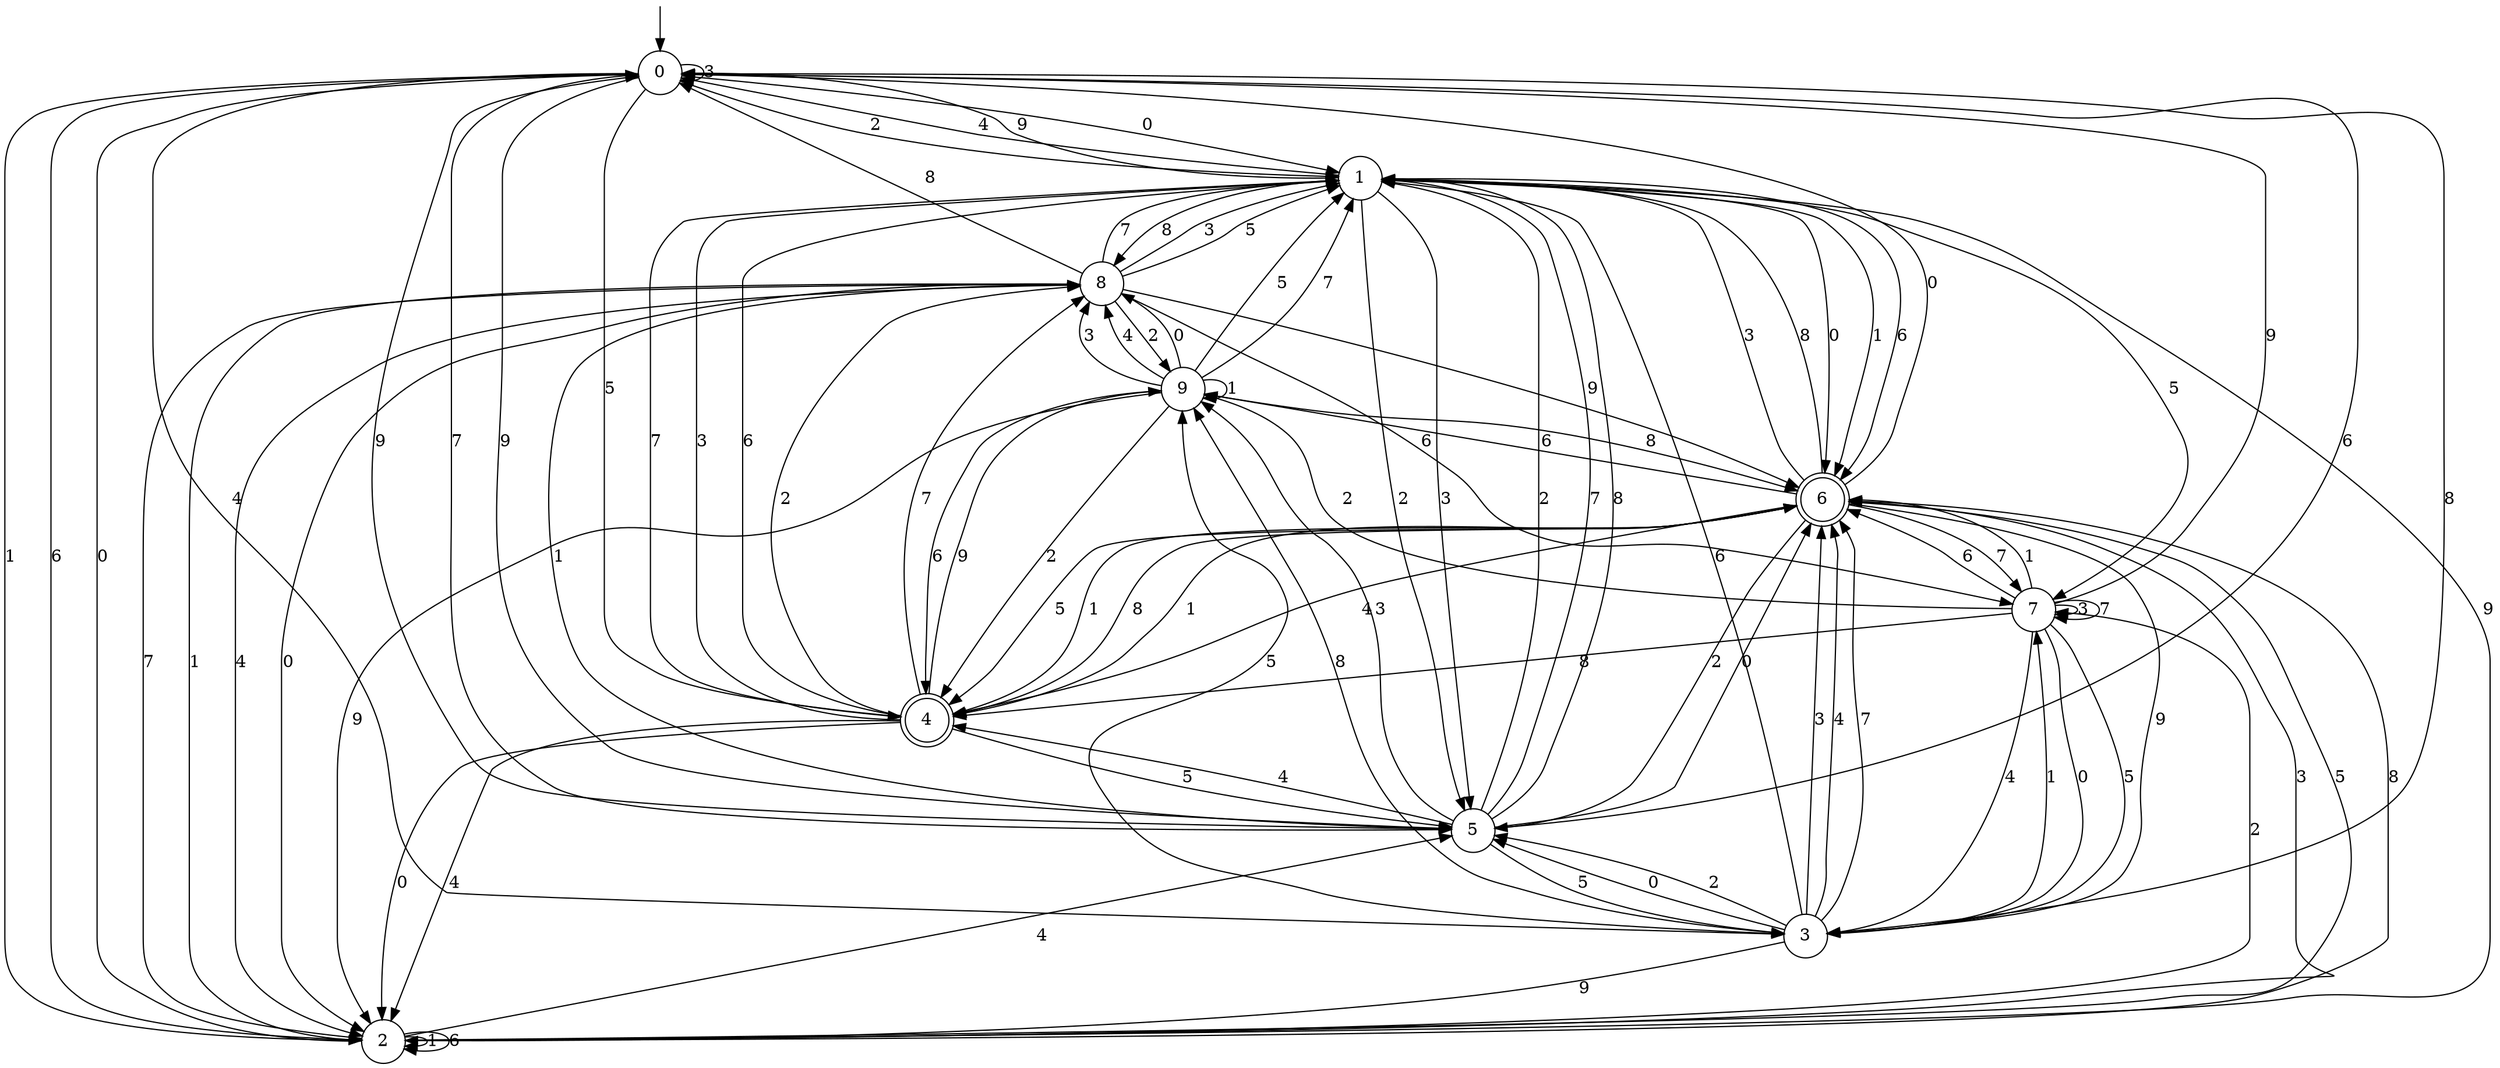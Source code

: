 digraph g {

	s0 [shape="circle" label="0"];
	s1 [shape="circle" label="1"];
	s2 [shape="circle" label="2"];
	s3 [shape="circle" label="3"];
	s4 [shape="doublecircle" label="4"];
	s5 [shape="circle" label="5"];
	s6 [shape="doublecircle" label="6"];
	s7 [shape="circle" label="7"];
	s8 [shape="circle" label="8"];
	s9 [shape="circle" label="9"];
	s0 -> s1 [label="0"];
	s0 -> s2 [label="1"];
	s0 -> s1 [label="2"];
	s0 -> s0 [label="3"];
	s0 -> s3 [label="4"];
	s0 -> s4 [label="5"];
	s0 -> s2 [label="6"];
	s0 -> s5 [label="7"];
	s0 -> s3 [label="8"];
	s0 -> s5 [label="9"];
	s1 -> s6 [label="0"];
	s1 -> s6 [label="1"];
	s1 -> s5 [label="2"];
	s1 -> s5 [label="3"];
	s1 -> s0 [label="4"];
	s1 -> s7 [label="5"];
	s1 -> s6 [label="6"];
	s1 -> s4 [label="7"];
	s1 -> s8 [label="8"];
	s1 -> s0 [label="9"];
	s2 -> s0 [label="0"];
	s2 -> s2 [label="1"];
	s2 -> s7 [label="2"];
	s2 -> s6 [label="3"];
	s2 -> s5 [label="4"];
	s2 -> s6 [label="5"];
	s2 -> s2 [label="6"];
	s2 -> s8 [label="7"];
	s2 -> s6 [label="8"];
	s2 -> s1 [label="9"];
	s3 -> s5 [label="0"];
	s3 -> s7 [label="1"];
	s3 -> s5 [label="2"];
	s3 -> s6 [label="3"];
	s3 -> s6 [label="4"];
	s3 -> s9 [label="5"];
	s3 -> s1 [label="6"];
	s3 -> s6 [label="7"];
	s3 -> s9 [label="8"];
	s3 -> s2 [label="9"];
	s4 -> s2 [label="0"];
	s4 -> s6 [label="1"];
	s4 -> s8 [label="2"];
	s4 -> s1 [label="3"];
	s4 -> s2 [label="4"];
	s4 -> s5 [label="5"];
	s4 -> s1 [label="6"];
	s4 -> s8 [label="7"];
	s4 -> s6 [label="8"];
	s4 -> s9 [label="9"];
	s5 -> s6 [label="0"];
	s5 -> s8 [label="1"];
	s5 -> s1 [label="2"];
	s5 -> s9 [label="3"];
	s5 -> s4 [label="4"];
	s5 -> s3 [label="5"];
	s5 -> s0 [label="6"];
	s5 -> s1 [label="7"];
	s5 -> s1 [label="8"];
	s5 -> s0 [label="9"];
	s6 -> s0 [label="0"];
	s6 -> s4 [label="1"];
	s6 -> s5 [label="2"];
	s6 -> s1 [label="3"];
	s6 -> s4 [label="4"];
	s6 -> s4 [label="5"];
	s6 -> s9 [label="6"];
	s6 -> s7 [label="7"];
	s6 -> s1 [label="8"];
	s6 -> s3 [label="9"];
	s7 -> s3 [label="0"];
	s7 -> s6 [label="1"];
	s7 -> s9 [label="2"];
	s7 -> s7 [label="3"];
	s7 -> s3 [label="4"];
	s7 -> s3 [label="5"];
	s7 -> s6 [label="6"];
	s7 -> s7 [label="7"];
	s7 -> s4 [label="8"];
	s7 -> s0 [label="9"];
	s8 -> s2 [label="0"];
	s8 -> s2 [label="1"];
	s8 -> s9 [label="2"];
	s8 -> s1 [label="3"];
	s8 -> s2 [label="4"];
	s8 -> s1 [label="5"];
	s8 -> s7 [label="6"];
	s8 -> s1 [label="7"];
	s8 -> s0 [label="8"];
	s8 -> s6 [label="9"];
	s9 -> s8 [label="0"];
	s9 -> s9 [label="1"];
	s9 -> s4 [label="2"];
	s9 -> s8 [label="3"];
	s9 -> s8 [label="4"];
	s9 -> s1 [label="5"];
	s9 -> s4 [label="6"];
	s9 -> s1 [label="7"];
	s9 -> s6 [label="8"];
	s9 -> s2 [label="9"];

__start0 [label="" shape="none" width="0" height="0"];
__start0 -> s0;

}
